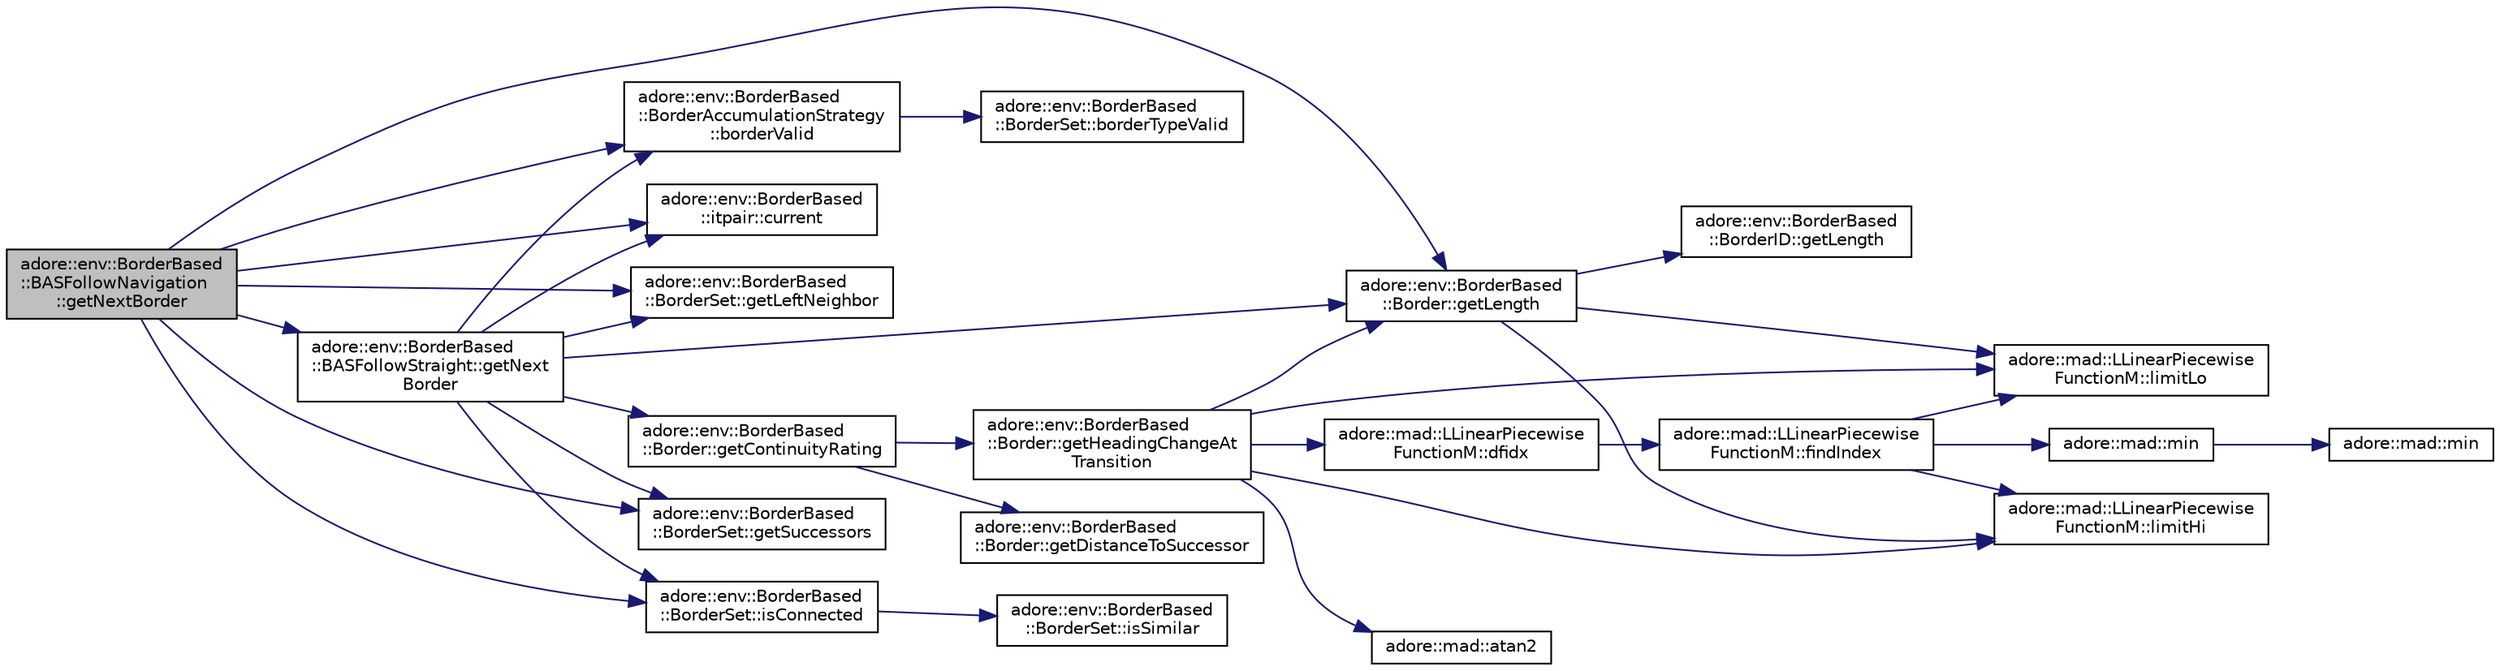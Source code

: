 digraph "adore::env::BorderBased::BASFollowNavigation::getNextBorder"
{
 // LATEX_PDF_SIZE
  edge [fontname="Helvetica",fontsize="10",labelfontname="Helvetica",labelfontsize="10"];
  node [fontname="Helvetica",fontsize="10",shape=record];
  rankdir="LR";
  Node1 [label="adore::env::BorderBased\l::BASFollowNavigation\l::getNextBorder",height=0.2,width=0.4,color="black", fillcolor="grey75", style="filled", fontcolor="black",tooltip="Get the next border."];
  Node1 -> Node2 [color="midnightblue",fontsize="10",style="solid",fontname="Helvetica"];
  Node2 [label="adore::env::BorderBased\l::BorderAccumulationStrategy\l::borderValid",height=0.2,width=0.4,color="black", fillcolor="white", style="filled",URL="$classadore_1_1env_1_1BorderBased_1_1BorderAccumulationStrategy.html#aa57611b5570594d8998f3b0c7d8ccf16",tooltip="Check whether a border is valid."];
  Node2 -> Node3 [color="midnightblue",fontsize="10",style="solid",fontname="Helvetica"];
  Node3 [label="adore::env::BorderBased\l::BorderSet::borderTypeValid",height=0.2,width=0.4,color="black", fillcolor="white", style="filled",URL="$classadore_1_1env_1_1BorderBased_1_1BorderSet.html#afb523effcee573e774147446ecc756ab",tooltip="check whether border type is in allowed types of set"];
  Node1 -> Node4 [color="midnightblue",fontsize="10",style="solid",fontname="Helvetica"];
  Node4 [label="adore::env::BorderBased\l::itpair::current",height=0.2,width=0.4,color="black", fillcolor="white", style="filled",URL="$structadore_1_1env_1_1BorderBased_1_1itpair.html#a3746f6e3a03399eecb397f897f007562",tooltip=" "];
  Node1 -> Node5 [color="midnightblue",fontsize="10",style="solid",fontname="Helvetica"];
  Node5 [label="adore::env::BorderBased\l::BorderSet::getLeftNeighbor",height=0.2,width=0.4,color="black", fillcolor="white", style="filled",URL="$classadore_1_1env_1_1BorderBased_1_1BorderSet.html#a8af807fde181a20de55594592d752adc",tooltip="Get left neighbor of a border."];
  Node1 -> Node6 [color="midnightblue",fontsize="10",style="solid",fontname="Helvetica"];
  Node6 [label="adore::env::BorderBased\l::Border::getLength",height=0.2,width=0.4,color="black", fillcolor="white", style="filled",URL="$structadore_1_1env_1_1BorderBased_1_1Border.html#a522c4ebdb7a16e0aa89b507f554a4fa6",tooltip="Get the length of the border."];
  Node6 -> Node7 [color="midnightblue",fontsize="10",style="solid",fontname="Helvetica"];
  Node7 [label="adore::env::BorderBased\l::BorderID::getLength",height=0.2,width=0.4,color="black", fillcolor="white", style="filled",URL="$structadore_1_1env_1_1BorderBased_1_1BorderID.html#a21f63cc4e5239a964b37d089d54d2418",tooltip=" "];
  Node6 -> Node8 [color="midnightblue",fontsize="10",style="solid",fontname="Helvetica"];
  Node8 [label="adore::mad::LLinearPiecewise\lFunctionM::limitHi",height=0.2,width=0.4,color="black", fillcolor="white", style="filled",URL="$classadore_1_1mad_1_1LLinearPiecewiseFunctionM.html#aaa496b8ceb3ed505f6450225c46a077a",tooltip=" "];
  Node6 -> Node9 [color="midnightblue",fontsize="10",style="solid",fontname="Helvetica"];
  Node9 [label="adore::mad::LLinearPiecewise\lFunctionM::limitLo",height=0.2,width=0.4,color="black", fillcolor="white", style="filled",URL="$classadore_1_1mad_1_1LLinearPiecewiseFunctionM.html#a682841e9bc82a0653745dce6f908bfa6",tooltip=" "];
  Node1 -> Node10 [color="midnightblue",fontsize="10",style="solid",fontname="Helvetica"];
  Node10 [label="adore::env::BorderBased\l::BASFollowStraight::getNext\lBorder",height=0.2,width=0.4,color="black", fillcolor="white", style="filled",URL="$classadore_1_1env_1_1BorderBased_1_1BASFollowStraight.html#a84602111513a391f491d175411a09083",tooltip="Get the next border."];
  Node10 -> Node2 [color="midnightblue",fontsize="10",style="solid",fontname="Helvetica"];
  Node10 -> Node4 [color="midnightblue",fontsize="10",style="solid",fontname="Helvetica"];
  Node10 -> Node11 [color="midnightblue",fontsize="10",style="solid",fontname="Helvetica"];
  Node11 [label="adore::env::BorderBased\l::Border::getContinuityRating",height=0.2,width=0.4,color="black", fillcolor="white", style="filled",URL="$structadore_1_1env_1_1BorderBased_1_1Border.html#aebfb6180e67e4736c017b07d49cf15b3",tooltip="Get the continuity rating."];
  Node11 -> Node12 [color="midnightblue",fontsize="10",style="solid",fontname="Helvetica"];
  Node12 [label="adore::env::BorderBased\l::Border::getDistanceToSuccessor",height=0.2,width=0.4,color="black", fillcolor="white", style="filled",URL="$structadore_1_1env_1_1BorderBased_1_1Border.html#ae3dcfe00a8d867de3b816c6dd04e90bf",tooltip="Get the distance to successor."];
  Node11 -> Node13 [color="midnightblue",fontsize="10",style="solid",fontname="Helvetica"];
  Node13 [label="adore::env::BorderBased\l::Border::getHeadingChangeAt\lTransition",height=0.2,width=0.4,color="black", fillcolor="white", style="filled",URL="$structadore_1_1env_1_1BorderBased_1_1Border.html#a30a1b88f91492f3e88fdaa5aa535d657",tooltip="Get the heading change at transition of two borders."];
  Node13 -> Node14 [color="midnightblue",fontsize="10",style="solid",fontname="Helvetica"];
  Node14 [label="adore::mad::atan2",height=0.2,width=0.4,color="black", fillcolor="white", style="filled",URL="$namespaceadore_1_1mad.html#a37d645f2d2b0aa8f1c7015ba4e502617",tooltip=" "];
  Node13 -> Node15 [color="midnightblue",fontsize="10",style="solid",fontname="Helvetica"];
  Node15 [label="adore::mad::LLinearPiecewise\lFunctionM::dfidx",height=0.2,width=0.4,color="black", fillcolor="white", style="filled",URL="$classadore_1_1mad_1_1LLinearPiecewiseFunctionM.html#a79ddff693ffc1b6fe2b72c6b025fa72f",tooltip=" "];
  Node15 -> Node16 [color="midnightblue",fontsize="10",style="solid",fontname="Helvetica"];
  Node16 [label="adore::mad::LLinearPiecewise\lFunctionM::findIndex",height=0.2,width=0.4,color="black", fillcolor="white", style="filled",URL="$classadore_1_1mad_1_1LLinearPiecewiseFunctionM.html#a92f9ea09083d587aa2ffa1ec600be3b5",tooltip=" "];
  Node16 -> Node8 [color="midnightblue",fontsize="10",style="solid",fontname="Helvetica"];
  Node16 -> Node9 [color="midnightblue",fontsize="10",style="solid",fontname="Helvetica"];
  Node16 -> Node17 [color="midnightblue",fontsize="10",style="solid",fontname="Helvetica"];
  Node17 [label="adore::mad::min",height=0.2,width=0.4,color="black", fillcolor="white", style="filled",URL="$namespaceadore_1_1mad.html#ab58ecb752f9bbfe27832e0a2c0e22c2b",tooltip=" "];
  Node17 -> Node18 [color="midnightblue",fontsize="10",style="solid",fontname="Helvetica"];
  Node18 [label="adore::mad::min",height=0.2,width=0.4,color="black", fillcolor="white", style="filled",URL="$namespaceadore_1_1mad.html#ac61b79c007d1859f93a10c04272095a1",tooltip=" "];
  Node13 -> Node6 [color="midnightblue",fontsize="10",style="solid",fontname="Helvetica"];
  Node13 -> Node8 [color="midnightblue",fontsize="10",style="solid",fontname="Helvetica"];
  Node13 -> Node9 [color="midnightblue",fontsize="10",style="solid",fontname="Helvetica"];
  Node10 -> Node5 [color="midnightblue",fontsize="10",style="solid",fontname="Helvetica"];
  Node10 -> Node6 [color="midnightblue",fontsize="10",style="solid",fontname="Helvetica"];
  Node10 -> Node19 [color="midnightblue",fontsize="10",style="solid",fontname="Helvetica"];
  Node19 [label="adore::env::BorderBased\l::BorderSet::getSuccessors",height=0.2,width=0.4,color="black", fillcolor="white", style="filled",URL="$classadore_1_1env_1_1BorderBased_1_1BorderSet.html#a4a75adfc507696182edc2514b86f5d24",tooltip="get an interator pair for all borders which follow after b"];
  Node10 -> Node20 [color="midnightblue",fontsize="10",style="solid",fontname="Helvetica"];
  Node20 [label="adore::env::BorderBased\l::BorderSet::isConnected",height=0.2,width=0.4,color="black", fillcolor="white", style="filled",URL="$classadore_1_1env_1_1BorderBased_1_1BorderSet.html#a8d3569344e9e2fda17a55c39a0013970",tooltip="check whether end of border a is beginning of border b"];
  Node20 -> Node21 [color="midnightblue",fontsize="10",style="solid",fontname="Helvetica"];
  Node21 [label="adore::env::BorderBased\l::BorderSet::isSimilar",height=0.2,width=0.4,color="black", fillcolor="white", style="filled",URL="$classadore_1_1env_1_1BorderBased_1_1BorderSet.html#aab9bddfc9a6e9e93e3bb94806e98e0c8",tooltip="checks whether two coordinates are similar based on certainties of this"];
  Node1 -> Node19 [color="midnightblue",fontsize="10",style="solid",fontname="Helvetica"];
  Node1 -> Node20 [color="midnightblue",fontsize="10",style="solid",fontname="Helvetica"];
}
